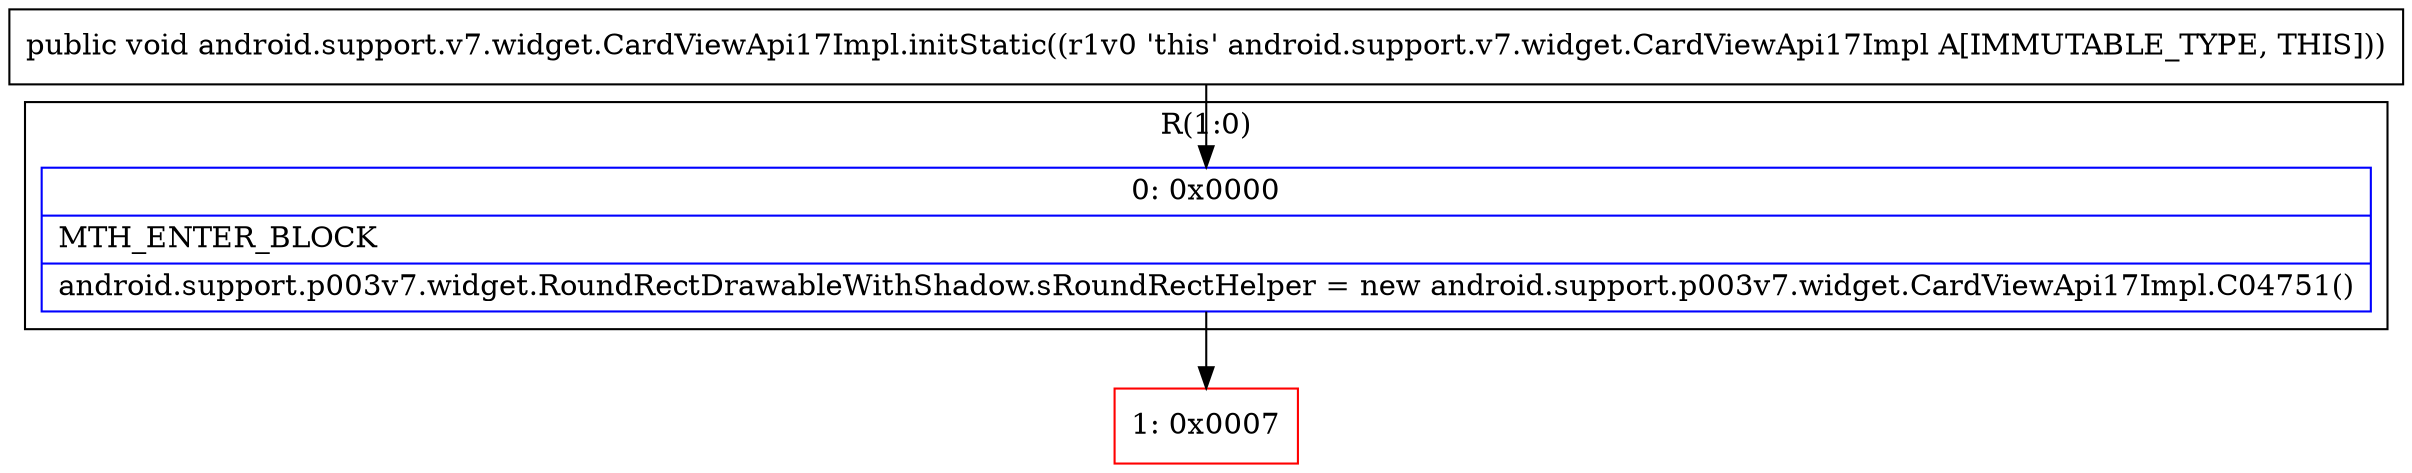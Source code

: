digraph "CFG forandroid.support.v7.widget.CardViewApi17Impl.initStatic()V" {
subgraph cluster_Region_1050831125 {
label = "R(1:0)";
node [shape=record,color=blue];
Node_0 [shape=record,label="{0\:\ 0x0000|MTH_ENTER_BLOCK\l|android.support.p003v7.widget.RoundRectDrawableWithShadow.sRoundRectHelper = new android.support.p003v7.widget.CardViewApi17Impl.C04751()\l}"];
}
Node_1 [shape=record,color=red,label="{1\:\ 0x0007}"];
MethodNode[shape=record,label="{public void android.support.v7.widget.CardViewApi17Impl.initStatic((r1v0 'this' android.support.v7.widget.CardViewApi17Impl A[IMMUTABLE_TYPE, THIS])) }"];
MethodNode -> Node_0;
Node_0 -> Node_1;
}

